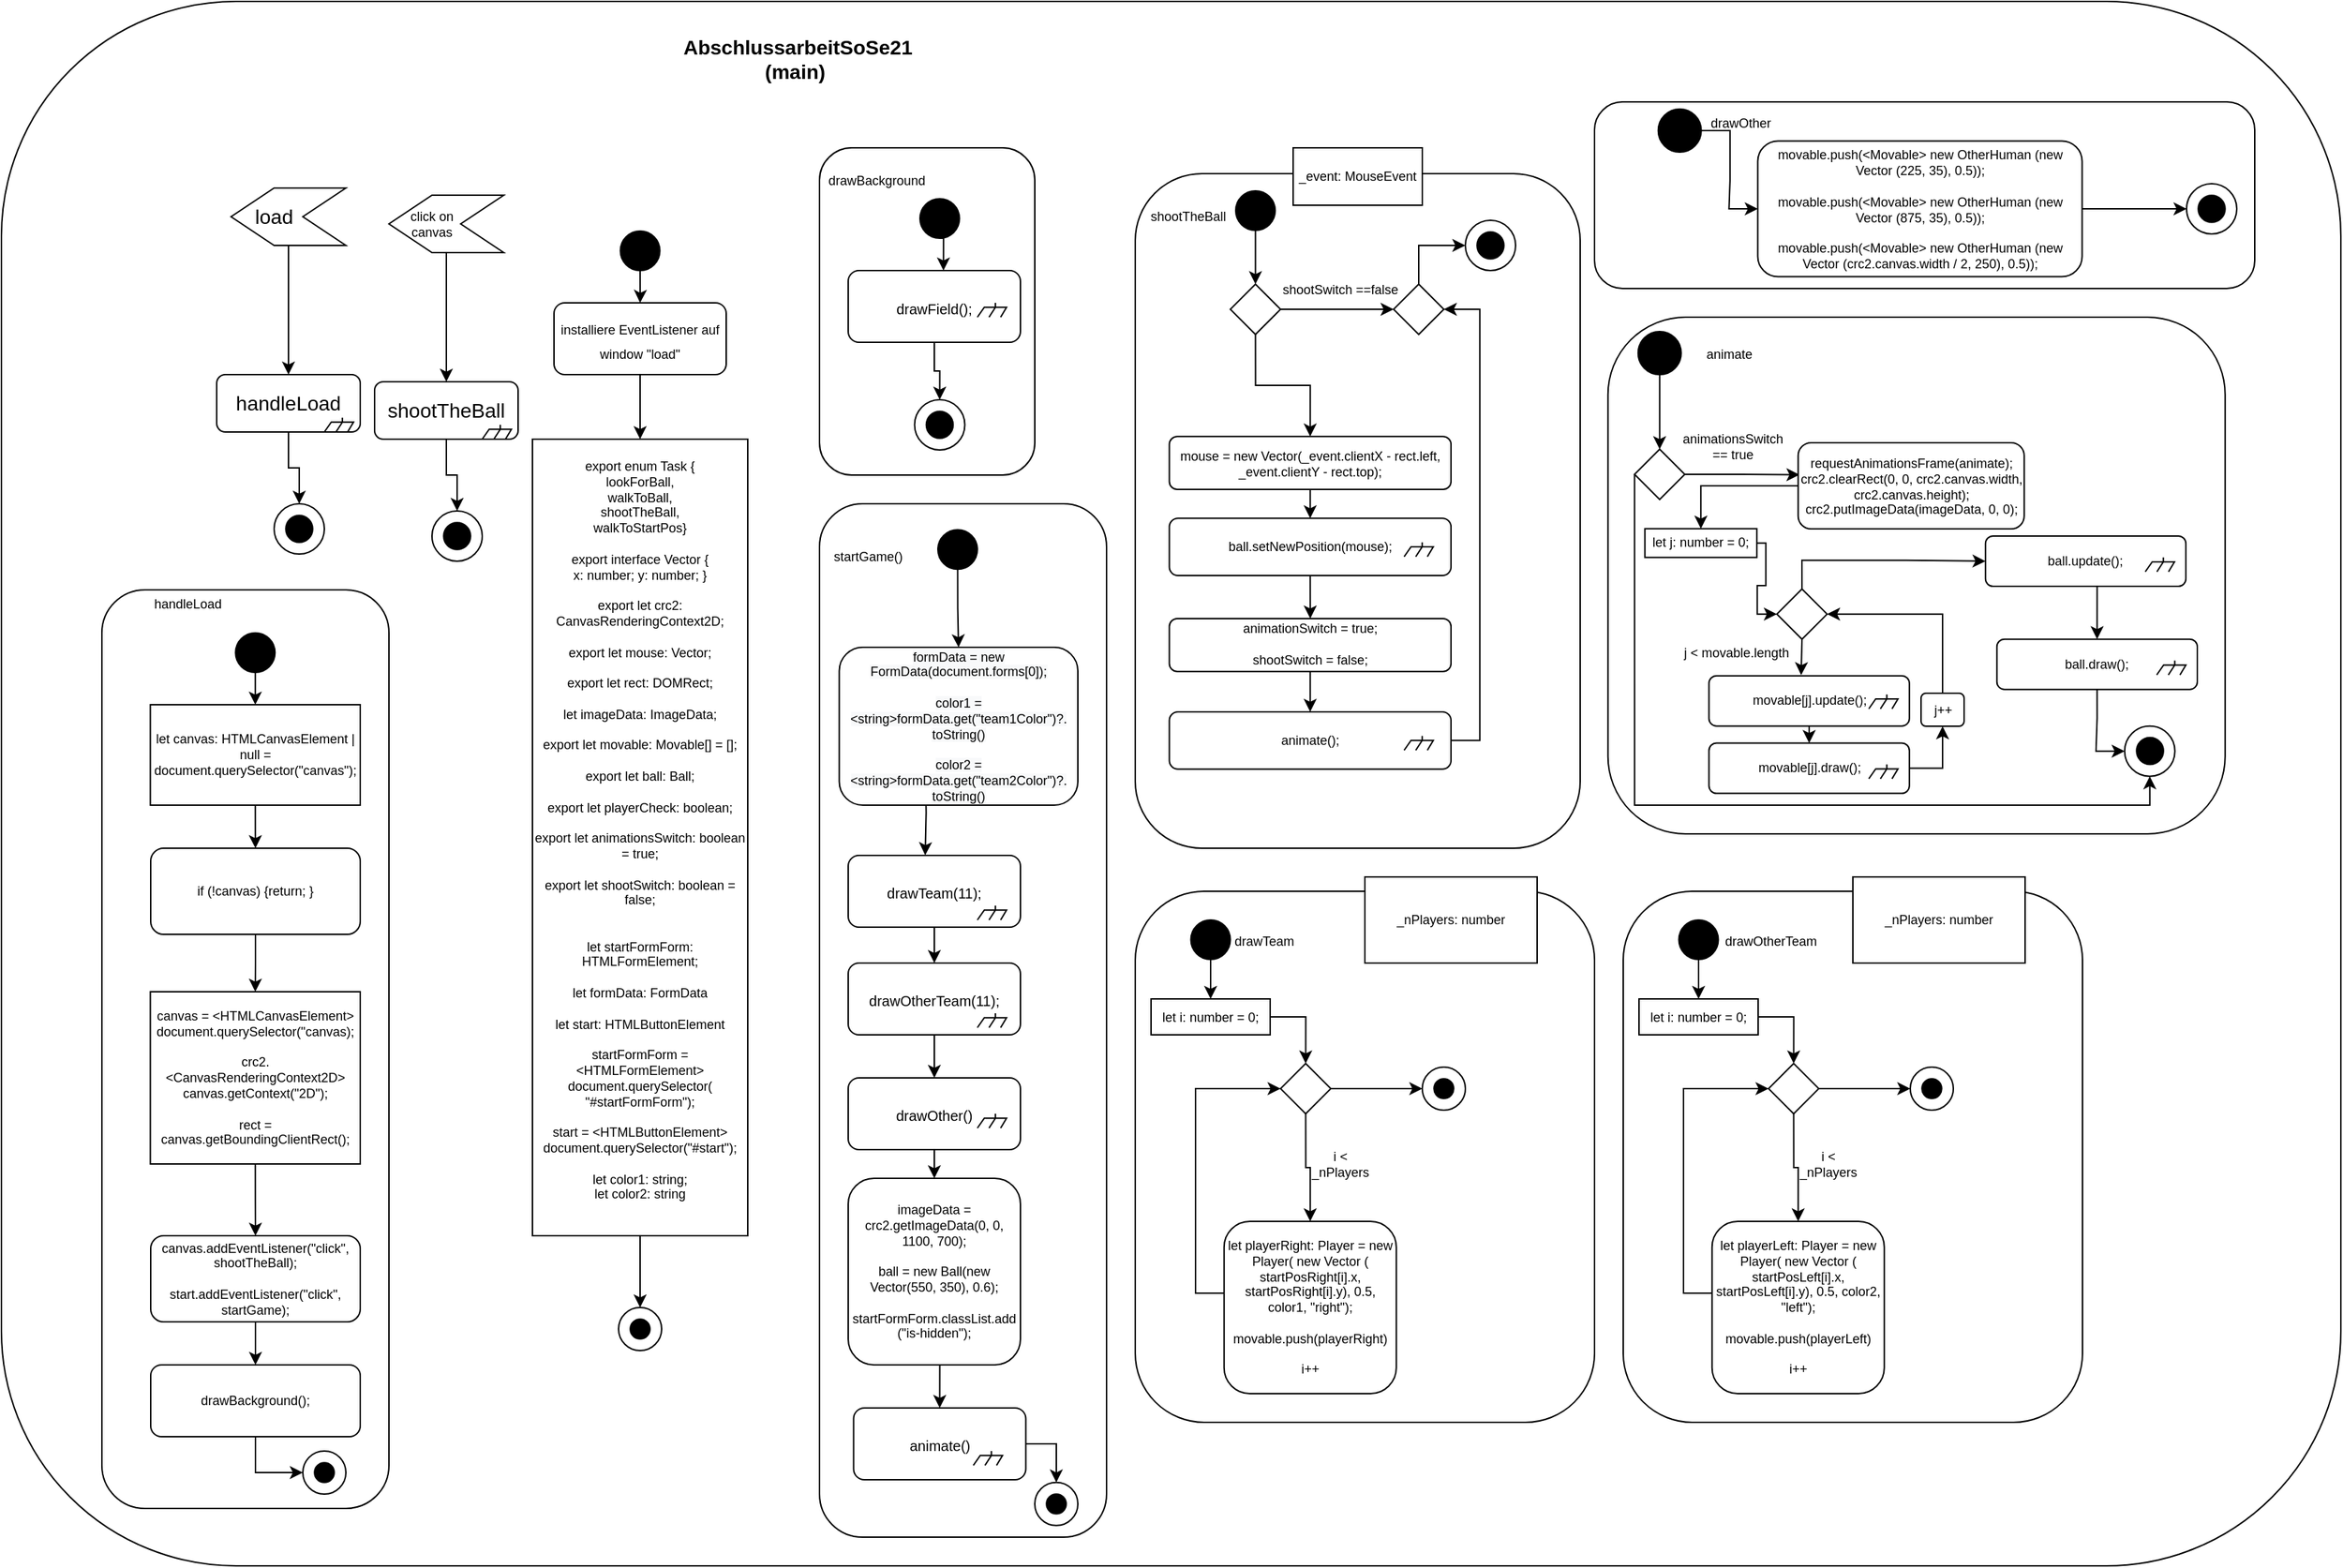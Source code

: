<mxfile version="14.5.1" type="device"><diagram id="F60tMsWMWDO0vzRNSgaV" name="Seite-1"><mxGraphModel dx="2076" dy="1214" grid="1" gridSize="10" guides="1" tooltips="1" connect="1" arrows="1" fold="1" page="1" pageScale="1" pageWidth="1654" pageHeight="1169" math="0" shadow="0"><root><mxCell id="0"/><mxCell id="1" parent="0"/><mxCell id="s8KsH5bqgp4diazuDkwS-204" value="" style="rounded=1;whiteSpace=wrap;html=1;fillColor=#ffffff;fontSize=9;" vertex="1" parent="1"><mxGeometry x="20" y="50" width="1630" height="1090" as="geometry"/></mxCell><mxCell id="s8KsH5bqgp4diazuDkwS-201" value="" style="rounded=1;whiteSpace=wrap;html=1;fillColor=#ffffff;fontSize=9;" vertex="1" parent="1"><mxGeometry x="1139.37" y="270" width="430" height="360" as="geometry"/></mxCell><mxCell id="s8KsH5bqgp4diazuDkwS-160" value="" style="rounded=1;whiteSpace=wrap;html=1;fillColor=#ffffff;fontSize=9;" vertex="1" parent="1"><mxGeometry x="1130" y="120" width="460" height="130" as="geometry"/></mxCell><mxCell id="s8KsH5bqgp4diazuDkwS-137" value="" style="rounded=1;whiteSpace=wrap;html=1;fillColor=#ffffff;fontSize=9;" vertex="1" parent="1"><mxGeometry x="810" y="670" width="320" height="370" as="geometry"/></mxCell><mxCell id="s8KsH5bqgp4diazuDkwS-118" value="" style="rounded=1;whiteSpace=wrap;html=1;fillColor=#ffffff;fontSize=9;" vertex="1" parent="1"><mxGeometry x="810" y="170" width="310" height="470" as="geometry"/></mxCell><mxCell id="s8KsH5bqgp4diazuDkwS-86" value="" style="rounded=1;whiteSpace=wrap;html=1;fillColor=#ffffff;fontSize=9;" vertex="1" parent="1"><mxGeometry x="590" y="400" width="200" height="720" as="geometry"/></mxCell><mxCell id="s8KsH5bqgp4diazuDkwS-59" value="" style="rounded=1;whiteSpace=wrap;html=1;fillColor=#ffffff;fontSize=9;" vertex="1" parent="1"><mxGeometry x="590" y="152" width="150" height="228" as="geometry"/></mxCell><mxCell id="s8KsH5bqgp4diazuDkwS-44" value="" style="rounded=1;whiteSpace=wrap;html=1;fillColor=#ffffff;fontSize=9;" vertex="1" parent="1"><mxGeometry x="90" y="460" width="200" height="640" as="geometry"/></mxCell><mxCell id="s8KsH5bqgp4diazuDkwS-1" value="AbschlussarbeitSoSe21 (main)&amp;nbsp;" style="text;html=1;strokeColor=none;fillColor=none;align=center;verticalAlign=middle;whiteSpace=wrap;rounded=0;fontStyle=1;fontSize=14;" vertex="1" parent="1"><mxGeometry x="490" y="80" width="170" height="20" as="geometry"/></mxCell><mxCell id="s8KsH5bqgp4diazuDkwS-9" style="edgeStyle=orthogonalEdgeStyle;rounded=0;orthogonalLoop=1;jettySize=auto;html=1;entryX=0.5;entryY=0;entryDx=0;entryDy=0;fontSize=14;" edge="1" parent="1" source="s8KsH5bqgp4diazuDkwS-2" target="s8KsH5bqgp4diazuDkwS-4"><mxGeometry relative="1" as="geometry"/></mxCell><mxCell id="s8KsH5bqgp4diazuDkwS-2" value="" style="html=1;shadow=0;dashed=0;align=center;verticalAlign=middle;shape=mxgraph.arrows2.arrow;dy=0;dx=30;notch=30;fontSize=14;rotation=-180;" vertex="1" parent="1"><mxGeometry x="180" y="180" width="80" height="40" as="geometry"/></mxCell><mxCell id="s8KsH5bqgp4diazuDkwS-3" value="load" style="text;html=1;strokeColor=none;fillColor=none;align=center;verticalAlign=middle;whiteSpace=wrap;rounded=0;fontSize=14;" vertex="1" parent="1"><mxGeometry x="190" y="190" width="40" height="20" as="geometry"/></mxCell><mxCell id="s8KsH5bqgp4diazuDkwS-12" style="edgeStyle=orthogonalEdgeStyle;rounded=0;orthogonalLoop=1;jettySize=auto;html=1;entryX=0.5;entryY=0;entryDx=0;entryDy=0;fontSize=14;" edge="1" parent="1" source="s8KsH5bqgp4diazuDkwS-4" target="s8KsH5bqgp4diazuDkwS-10"><mxGeometry relative="1" as="geometry"/></mxCell><mxCell id="s8KsH5bqgp4diazuDkwS-4" value="handleLoad" style="rounded=1;whiteSpace=wrap;html=1;fontSize=14;" vertex="1" parent="1"><mxGeometry x="170" y="310" width="100" height="40" as="geometry"/></mxCell><mxCell id="s8KsH5bqgp4diazuDkwS-7" value="" style="pointerEvents=1;verticalLabelPosition=bottom;shadow=0;dashed=0;align=center;html=1;verticalAlign=top;shape=mxgraph.electrical.miscellaneous.chassis;fontSize=14;" vertex="1" parent="1"><mxGeometry x="245" y="340" width="20.32" height="10" as="geometry"/></mxCell><mxCell id="s8KsH5bqgp4diazuDkwS-10" value="" style="ellipse;whiteSpace=wrap;html=1;aspect=fixed;fontSize=14;" vertex="1" parent="1"><mxGeometry x="210" y="400" width="35" height="35" as="geometry"/></mxCell><mxCell id="s8KsH5bqgp4diazuDkwS-11" value="" style="ellipse;whiteSpace=wrap;html=1;aspect=fixed;fontSize=14;fillColor=#000000;" vertex="1" parent="1"><mxGeometry x="218.13" y="408.13" width="18.75" height="18.75" as="geometry"/></mxCell><mxCell id="s8KsH5bqgp4diazuDkwS-49" style="edgeStyle=orthogonalEdgeStyle;rounded=0;orthogonalLoop=1;jettySize=auto;html=1;exitX=0.5;exitY=1;exitDx=0;exitDy=0;entryX=0.5;entryY=0;entryDx=0;entryDy=0;fontSize=9;" edge="1" parent="1" source="s8KsH5bqgp4diazuDkwS-14" target="s8KsH5bqgp4diazuDkwS-48"><mxGeometry relative="1" as="geometry"/></mxCell><mxCell id="s8KsH5bqgp4diazuDkwS-14" value="&lt;font style=&quot;font-size: 9px&quot;&gt;installiere EventListener auf window &quot;load&quot;&lt;/font&gt;" style="rounded=1;whiteSpace=wrap;html=1;fontSize=14;" vertex="1" parent="1"><mxGeometry x="405" y="260" width="120" height="50" as="geometry"/></mxCell><mxCell id="s8KsH5bqgp4diazuDkwS-16" value="" style="ellipse;whiteSpace=wrap;html=1;aspect=fixed;fontSize=14;" vertex="1" parent="1"><mxGeometry x="450" y="960" width="30" height="30" as="geometry"/></mxCell><mxCell id="s8KsH5bqgp4diazuDkwS-17" value="" style="ellipse;whiteSpace=wrap;html=1;aspect=fixed;fontSize=14;fillColor=#000000;" vertex="1" parent="1"><mxGeometry x="458.13" y="968.13" width="13.75" height="13.75" as="geometry"/></mxCell><mxCell id="s8KsH5bqgp4diazuDkwS-19" style="edgeStyle=orthogonalEdgeStyle;rounded=0;orthogonalLoop=1;jettySize=auto;html=1;entryX=0.5;entryY=0;entryDx=0;entryDy=0;fontSize=14;" edge="1" parent="1" source="s8KsH5bqgp4diazuDkwS-18" target="s8KsH5bqgp4diazuDkwS-14"><mxGeometry relative="1" as="geometry"/></mxCell><mxCell id="s8KsH5bqgp4diazuDkwS-18" value="" style="ellipse;whiteSpace=wrap;html=1;aspect=fixed;fontSize=14;fillColor=#000000;" vertex="1" parent="1"><mxGeometry x="451.26" y="210" width="27.5" height="27.5" as="geometry"/></mxCell><mxCell id="s8KsH5bqgp4diazuDkwS-21" style="edgeStyle=orthogonalEdgeStyle;rounded=0;orthogonalLoop=1;jettySize=auto;html=1;entryX=0.5;entryY=0;entryDx=0;entryDy=0;fontSize=14;" edge="1" parent="1" source="s8KsH5bqgp4diazuDkwS-22" target="s8KsH5bqgp4diazuDkwS-25"><mxGeometry relative="1" as="geometry"/></mxCell><mxCell id="s8KsH5bqgp4diazuDkwS-22" value="" style="html=1;shadow=0;dashed=0;align=center;verticalAlign=middle;shape=mxgraph.arrows2.arrow;dy=0;dx=30;notch=30;fontSize=14;rotation=-180;" vertex="1" parent="1"><mxGeometry x="290" y="185" width="80" height="40" as="geometry"/></mxCell><mxCell id="s8KsH5bqgp4diazuDkwS-24" style="edgeStyle=orthogonalEdgeStyle;rounded=0;orthogonalLoop=1;jettySize=auto;html=1;entryX=0.5;entryY=0;entryDx=0;entryDy=0;fontSize=14;" edge="1" parent="1" source="s8KsH5bqgp4diazuDkwS-25" target="s8KsH5bqgp4diazuDkwS-27"><mxGeometry relative="1" as="geometry"/></mxCell><mxCell id="s8KsH5bqgp4diazuDkwS-25" value="shootTheBall" style="rounded=1;whiteSpace=wrap;html=1;fontSize=14;" vertex="1" parent="1"><mxGeometry x="280" y="315" width="100" height="40" as="geometry"/></mxCell><mxCell id="s8KsH5bqgp4diazuDkwS-26" value="" style="pointerEvents=1;verticalLabelPosition=bottom;shadow=0;dashed=0;align=center;html=1;verticalAlign=top;shape=mxgraph.electrical.miscellaneous.chassis;fontSize=14;" vertex="1" parent="1"><mxGeometry x="355" y="345" width="20.32" height="10" as="geometry"/></mxCell><mxCell id="s8KsH5bqgp4diazuDkwS-27" value="" style="ellipse;whiteSpace=wrap;html=1;aspect=fixed;fontSize=14;" vertex="1" parent="1"><mxGeometry x="320" y="405" width="35" height="35" as="geometry"/></mxCell><mxCell id="s8KsH5bqgp4diazuDkwS-28" value="" style="ellipse;whiteSpace=wrap;html=1;aspect=fixed;fontSize=14;fillColor=#000000;" vertex="1" parent="1"><mxGeometry x="328.13" y="413.13" width="18.75" height="18.75" as="geometry"/></mxCell><mxCell id="s8KsH5bqgp4diazuDkwS-29" value="click on canvas" style="text;html=1;strokeColor=none;fillColor=none;align=center;verticalAlign=middle;whiteSpace=wrap;rounded=0;fontSize=9;" vertex="1" parent="1"><mxGeometry x="300" y="195" width="40" height="20" as="geometry"/></mxCell><mxCell id="s8KsH5bqgp4diazuDkwS-33" style="edgeStyle=orthogonalEdgeStyle;rounded=0;orthogonalLoop=1;jettySize=auto;html=1;exitX=0.5;exitY=1;exitDx=0;exitDy=0;entryX=0.5;entryY=0;entryDx=0;entryDy=0;fontSize=9;" edge="1" parent="1" source="s8KsH5bqgp4diazuDkwS-30" target="s8KsH5bqgp4diazuDkwS-32"><mxGeometry relative="1" as="geometry"/></mxCell><mxCell id="s8KsH5bqgp4diazuDkwS-30" value="" style="ellipse;whiteSpace=wrap;html=1;aspect=fixed;fontSize=14;fillColor=#000000;" vertex="1" parent="1"><mxGeometry x="183.13" y="490" width="27.5" height="27.5" as="geometry"/></mxCell><mxCell id="s8KsH5bqgp4diazuDkwS-31" value="handleLoad" style="text;html=1;strokeColor=none;fillColor=none;align=center;verticalAlign=middle;whiteSpace=wrap;rounded=0;fontSize=9;" vertex="1" parent="1"><mxGeometry x="130" y="460" width="40" height="20" as="geometry"/></mxCell><mxCell id="s8KsH5bqgp4diazuDkwS-38" style="edgeStyle=orthogonalEdgeStyle;rounded=0;orthogonalLoop=1;jettySize=auto;html=1;exitX=0.5;exitY=1;exitDx=0;exitDy=0;fontSize=9;" edge="1" parent="1" source="s8KsH5bqgp4diazuDkwS-32" target="s8KsH5bqgp4diazuDkwS-37"><mxGeometry relative="1" as="geometry"/></mxCell><mxCell id="s8KsH5bqgp4diazuDkwS-32" value="let canvas: HTMLCanvasElement | null = document.querySelector(&quot;canvas&quot;);" style="rounded=0;whiteSpace=wrap;html=1;fontSize=9;" vertex="1" parent="1"><mxGeometry x="123.75" y="540" width="146.25" height="70" as="geometry"/></mxCell><mxCell id="s8KsH5bqgp4diazuDkwS-41" style="edgeStyle=orthogonalEdgeStyle;rounded=0;orthogonalLoop=1;jettySize=auto;html=1;exitX=0.5;exitY=1;exitDx=0;exitDy=0;entryX=0.5;entryY=0;entryDx=0;entryDy=0;fontSize=9;" edge="1" parent="1" source="s8KsH5bqgp4diazuDkwS-36" target="s8KsH5bqgp4diazuDkwS-40"><mxGeometry relative="1" as="geometry"/></mxCell><mxCell id="s8KsH5bqgp4diazuDkwS-36" value="&lt;span&gt;canvas = &amp;lt;HTMLCanvasElement&amp;gt; document.querySelector(&quot;canvas);&lt;/span&gt;&lt;br&gt;&lt;br&gt;&lt;span&gt;crc2.&amp;lt;CanvasRenderingContext2D&amp;gt; canvas.getContext(&quot;2D&quot;);&lt;/span&gt;&lt;br&gt;&lt;br&gt;&lt;span&gt;rect = canvas.getBoundingClientRect();&lt;/span&gt;" style="rounded=0;whiteSpace=wrap;html=1;fillColor=#ffffff;fontSize=9;" vertex="1" parent="1"><mxGeometry x="123.75" y="740" width="146.25" height="120" as="geometry"/></mxCell><mxCell id="s8KsH5bqgp4diazuDkwS-39" style="edgeStyle=orthogonalEdgeStyle;rounded=0;orthogonalLoop=1;jettySize=auto;html=1;exitX=0.5;exitY=1;exitDx=0;exitDy=0;entryX=0.5;entryY=0;entryDx=0;entryDy=0;fontSize=9;" edge="1" parent="1" source="s8KsH5bqgp4diazuDkwS-37" target="s8KsH5bqgp4diazuDkwS-36"><mxGeometry relative="1" as="geometry"/></mxCell><mxCell id="s8KsH5bqgp4diazuDkwS-37" value="if (!canvas) {return; }" style="rounded=1;whiteSpace=wrap;html=1;fillColor=#ffffff;fontSize=9;" vertex="1" parent="1"><mxGeometry x="124" y="640" width="146" height="60" as="geometry"/></mxCell><mxCell id="s8KsH5bqgp4diazuDkwS-43" style="edgeStyle=orthogonalEdgeStyle;rounded=0;orthogonalLoop=1;jettySize=auto;html=1;exitX=0.5;exitY=1;exitDx=0;exitDy=0;fontSize=9;" edge="1" parent="1" source="s8KsH5bqgp4diazuDkwS-40" target="s8KsH5bqgp4diazuDkwS-42"><mxGeometry relative="1" as="geometry"/></mxCell><mxCell id="s8KsH5bqgp4diazuDkwS-40" value="canvas.addEventListener(&quot;click&quot;, shootTheBall);&lt;br&gt;&lt;br&gt;start.addEventListener(&quot;click&quot;, startGame);" style="rounded=1;whiteSpace=wrap;html=1;fillColor=#ffffff;fontSize=9;" vertex="1" parent="1"><mxGeometry x="124" y="910" width="146" height="60" as="geometry"/></mxCell><mxCell id="s8KsH5bqgp4diazuDkwS-114" style="edgeStyle=orthogonalEdgeStyle;rounded=0;orthogonalLoop=1;jettySize=auto;html=1;exitX=0.5;exitY=1;exitDx=0;exitDy=0;entryX=0;entryY=0.5;entryDx=0;entryDy=0;fontSize=9;" edge="1" parent="1" source="s8KsH5bqgp4diazuDkwS-42" target="s8KsH5bqgp4diazuDkwS-112"><mxGeometry relative="1" as="geometry"/></mxCell><mxCell id="s8KsH5bqgp4diazuDkwS-42" value="drawBackground();" style="rounded=1;whiteSpace=wrap;html=1;fillColor=#ffffff;fontSize=9;" vertex="1" parent="1"><mxGeometry x="124" y="1000" width="146" height="50" as="geometry"/></mxCell><mxCell id="s8KsH5bqgp4diazuDkwS-50" style="edgeStyle=orthogonalEdgeStyle;rounded=0;orthogonalLoop=1;jettySize=auto;html=1;exitX=0.5;exitY=1;exitDx=0;exitDy=0;entryX=0.5;entryY=0;entryDx=0;entryDy=0;fontSize=9;" edge="1" parent="1" source="s8KsH5bqgp4diazuDkwS-48" target="s8KsH5bqgp4diazuDkwS-16"><mxGeometry relative="1" as="geometry"/></mxCell><mxCell id="s8KsH5bqgp4diazuDkwS-48" value="export enum Task {&lt;br&gt;lookForBall,&lt;br&gt;walkToBall,&lt;br&gt;shootTheBall,&lt;br&gt;walkToStartPos}&lt;br&gt;&lt;br&gt;export interface Vector {&lt;br&gt;x: number; y: number; }&lt;br&gt;&lt;br&gt;export let crc2: CanvasRenderingContext2D;&lt;br&gt;&lt;br&gt;export let mouse: Vector;&lt;br&gt;&lt;br&gt;export let rect: DOMRect;&lt;br&gt;&lt;br&gt;let imageData: ImageData;&lt;br&gt;&lt;br&gt;export let movable: Movable[] = [];&lt;br&gt;&lt;br&gt;export let ball: Ball;&lt;br&gt;&lt;br&gt;export let playerCheck: boolean;&lt;br&gt;&lt;br&gt;export let animationsSwitch: boolean = true;&lt;br&gt;&lt;br&gt;export let shootSwitch: boolean = false;&lt;br&gt;&lt;br&gt;&lt;br&gt;let startFormForm: HTMLFormElement;&lt;br&gt;&lt;br&gt;let formData: FormData&lt;br&gt;&lt;br&gt;let start: HTMLButtonElement&lt;br&gt;&lt;br&gt;startFormForm = &amp;lt;HTMLFormElement&amp;gt; document.querySelector( &quot;#startFormForm&quot;);&lt;br&gt;&lt;br&gt;start = &amp;lt;HTMLButtonElement&amp;gt; document.querySelector(&quot;#start&quot;);&lt;br&gt;&lt;br&gt;let color1: string;&lt;br&gt;let color2: string&lt;br&gt;&lt;br&gt;" style="rounded=0;whiteSpace=wrap;html=1;fillColor=#ffffff;fontSize=9;" vertex="1" parent="1"><mxGeometry x="390" y="355" width="150" height="555" as="geometry"/></mxCell><mxCell id="s8KsH5bqgp4diazuDkwS-54" style="edgeStyle=orthogonalEdgeStyle;rounded=0;orthogonalLoop=1;jettySize=auto;html=1;exitX=0.5;exitY=1;exitDx=0;exitDy=0;entryX=0.553;entryY=0;entryDx=0;entryDy=0;entryPerimeter=0;fontSize=9;" edge="1" parent="1" source="s8KsH5bqgp4diazuDkwS-51" target="s8KsH5bqgp4diazuDkwS-52"><mxGeometry relative="1" as="geometry"/></mxCell><mxCell id="s8KsH5bqgp4diazuDkwS-51" value="" style="ellipse;whiteSpace=wrap;html=1;aspect=fixed;fontSize=14;fillColor=#000000;" vertex="1" parent="1"><mxGeometry x="660" y="187.5" width="27.5" height="27.5" as="geometry"/></mxCell><mxCell id="s8KsH5bqgp4diazuDkwS-57" style="edgeStyle=orthogonalEdgeStyle;rounded=0;orthogonalLoop=1;jettySize=auto;html=1;exitX=0.5;exitY=1;exitDx=0;exitDy=0;entryX=0.5;entryY=0;entryDx=0;entryDy=0;fontSize=9;" edge="1" parent="1" source="s8KsH5bqgp4diazuDkwS-52" target="s8KsH5bqgp4diazuDkwS-55"><mxGeometry relative="1" as="geometry"/></mxCell><mxCell id="s8KsH5bqgp4diazuDkwS-52" value="&lt;font size=&quot;1&quot;&gt;drawField();&lt;/font&gt;" style="rounded=1;whiteSpace=wrap;html=1;fontSize=14;" vertex="1" parent="1"><mxGeometry x="610" y="237.5" width="120" height="50" as="geometry"/></mxCell><mxCell id="s8KsH5bqgp4diazuDkwS-53" value="" style="pointerEvents=1;verticalLabelPosition=bottom;shadow=0;dashed=0;align=center;html=1;verticalAlign=top;shape=mxgraph.electrical.miscellaneous.chassis;fontSize=14;" vertex="1" parent="1"><mxGeometry x="700" y="260" width="20.32" height="10" as="geometry"/></mxCell><mxCell id="s8KsH5bqgp4diazuDkwS-55" value="" style="ellipse;whiteSpace=wrap;html=1;aspect=fixed;fontSize=14;" vertex="1" parent="1"><mxGeometry x="656.25" y="327.5" width="35" height="35" as="geometry"/></mxCell><mxCell id="s8KsH5bqgp4diazuDkwS-56" value="" style="ellipse;whiteSpace=wrap;html=1;aspect=fixed;fontSize=14;fillColor=#000000;" vertex="1" parent="1"><mxGeometry x="664.38" y="335.63" width="18.75" height="18.75" as="geometry"/></mxCell><mxCell id="s8KsH5bqgp4diazuDkwS-58" value="drawBackground" style="text;html=1;strokeColor=none;fillColor=none;align=center;verticalAlign=middle;whiteSpace=wrap;rounded=0;fontSize=9;" vertex="1" parent="1"><mxGeometry x="610" y="165" width="40" height="20" as="geometry"/></mxCell><mxCell id="s8KsH5bqgp4diazuDkwS-64" style="edgeStyle=orthogonalEdgeStyle;rounded=0;orthogonalLoop=1;jettySize=auto;html=1;exitX=0.5;exitY=1;exitDx=0;exitDy=0;entryX=0.5;entryY=0;entryDx=0;entryDy=0;fontSize=9;" edge="1" parent="1" source="s8KsH5bqgp4diazuDkwS-61" target="s8KsH5bqgp4diazuDkwS-81"><mxGeometry relative="1" as="geometry"><mxPoint x="663.75" y="458.25" as="targetPoint"/></mxGeometry></mxCell><mxCell id="s8KsH5bqgp4diazuDkwS-61" value="" style="ellipse;whiteSpace=wrap;html=1;aspect=fixed;fontSize=14;fillColor=#000000;" vertex="1" parent="1"><mxGeometry x="672.5" y="418.13" width="27.5" height="27.5" as="geometry"/></mxCell><mxCell id="s8KsH5bqgp4diazuDkwS-79" style="edgeStyle=orthogonalEdgeStyle;rounded=0;orthogonalLoop=1;jettySize=auto;html=1;exitX=0.5;exitY=1;exitDx=0;exitDy=0;entryX=0.5;entryY=0;entryDx=0;entryDy=0;fontSize=9;" edge="1" parent="1" source="s8KsH5bqgp4diazuDkwS-62" target="s8KsH5bqgp4diazuDkwS-72"><mxGeometry relative="1" as="geometry"/></mxCell><mxCell id="s8KsH5bqgp4diazuDkwS-62" value="&lt;font size=&quot;1&quot;&gt;drawTeam(11);&lt;/font&gt;" style="rounded=1;whiteSpace=wrap;html=1;fontSize=14;" vertex="1" parent="1"><mxGeometry x="610" y="645" width="120" height="50" as="geometry"/></mxCell><mxCell id="s8KsH5bqgp4diazuDkwS-78" style="edgeStyle=orthogonalEdgeStyle;rounded=0;orthogonalLoop=1;jettySize=auto;html=1;entryX=0.447;entryY=-0.003;entryDx=0;entryDy=0;entryPerimeter=0;fontSize=9;" edge="1" parent="1" target="s8KsH5bqgp4diazuDkwS-62"><mxGeometry relative="1" as="geometry"><mxPoint x="663.833" y="584.5" as="sourcePoint"/></mxGeometry></mxCell><mxCell id="s8KsH5bqgp4diazuDkwS-65" value="" style="pointerEvents=1;verticalLabelPosition=bottom;shadow=0;dashed=0;align=center;html=1;verticalAlign=top;shape=mxgraph.electrical.miscellaneous.chassis;fontSize=14;" vertex="1" parent="1"><mxGeometry x="700" y="680" width="20.32" height="10" as="geometry"/></mxCell><mxCell id="s8KsH5bqgp4diazuDkwS-80" style="edgeStyle=orthogonalEdgeStyle;rounded=0;orthogonalLoop=1;jettySize=auto;html=1;exitX=0.5;exitY=1;exitDx=0;exitDy=0;entryX=0.5;entryY=0;entryDx=0;entryDy=0;fontSize=9;" edge="1" parent="1" source="s8KsH5bqgp4diazuDkwS-72" target="s8KsH5bqgp4diazuDkwS-74"><mxGeometry relative="1" as="geometry"/></mxCell><mxCell id="s8KsH5bqgp4diazuDkwS-72" value="&lt;font size=&quot;1&quot;&gt;drawOtherTeam(11);&lt;/font&gt;" style="rounded=1;whiteSpace=wrap;html=1;fontSize=14;" vertex="1" parent="1"><mxGeometry x="610" y="720" width="120" height="50" as="geometry"/></mxCell><mxCell id="s8KsH5bqgp4diazuDkwS-73" value="" style="pointerEvents=1;verticalLabelPosition=bottom;shadow=0;dashed=0;align=center;html=1;verticalAlign=top;shape=mxgraph.electrical.miscellaneous.chassis;fontSize=14;" vertex="1" parent="1"><mxGeometry x="700" y="755" width="20.32" height="10" as="geometry"/></mxCell><mxCell id="s8KsH5bqgp4diazuDkwS-84" style="edgeStyle=orthogonalEdgeStyle;rounded=0;orthogonalLoop=1;jettySize=auto;html=1;exitX=0.5;exitY=1;exitDx=0;exitDy=0;entryX=0.5;entryY=0;entryDx=0;entryDy=0;fontSize=9;" edge="1" parent="1" source="s8KsH5bqgp4diazuDkwS-74" target="s8KsH5bqgp4diazuDkwS-83"><mxGeometry relative="1" as="geometry"/></mxCell><mxCell id="s8KsH5bqgp4diazuDkwS-74" value="&lt;font size=&quot;1&quot;&gt;drawOther()&lt;/font&gt;" style="rounded=1;whiteSpace=wrap;html=1;fontSize=14;" vertex="1" parent="1"><mxGeometry x="610" y="800" width="120" height="50" as="geometry"/></mxCell><mxCell id="s8KsH5bqgp4diazuDkwS-75" value="" style="pointerEvents=1;verticalLabelPosition=bottom;shadow=0;dashed=0;align=center;html=1;verticalAlign=top;shape=mxgraph.electrical.miscellaneous.chassis;fontSize=14;" vertex="1" parent="1"><mxGeometry x="700" y="825" width="20.32" height="10" as="geometry"/></mxCell><mxCell id="s8KsH5bqgp4diazuDkwS-117" style="edgeStyle=orthogonalEdgeStyle;rounded=0;orthogonalLoop=1;jettySize=auto;html=1;exitX=1;exitY=0.5;exitDx=0;exitDy=0;entryX=0.5;entryY=0;entryDx=0;entryDy=0;fontSize=9;" edge="1" parent="1" source="s8KsH5bqgp4diazuDkwS-76" target="s8KsH5bqgp4diazuDkwS-115"><mxGeometry relative="1" as="geometry"/></mxCell><mxCell id="s8KsH5bqgp4diazuDkwS-76" value="&lt;font size=&quot;1&quot;&gt;animate()&lt;/font&gt;" style="rounded=1;whiteSpace=wrap;html=1;fontSize=14;" vertex="1" parent="1"><mxGeometry x="613.75" y="1030" width="120" height="50" as="geometry"/></mxCell><mxCell id="s8KsH5bqgp4diazuDkwS-77" value="" style="pointerEvents=1;verticalLabelPosition=bottom;shadow=0;dashed=0;align=center;html=1;verticalAlign=top;shape=mxgraph.electrical.miscellaneous.chassis;fontSize=14;" vertex="1" parent="1"><mxGeometry x="697.18" y="1060" width="20.32" height="10" as="geometry"/></mxCell><mxCell id="s8KsH5bqgp4diazuDkwS-81" value="&#10;&#10;&lt;span style=&quot;color: rgb(0, 0, 0); font-family: helvetica; font-size: 9px; font-style: normal; font-weight: 400; letter-spacing: normal; text-align: center; text-indent: 0px; text-transform: none; word-spacing: 0px; background-color: rgb(248, 249, 250); display: inline; float: none;&quot;&gt;formData = new FormData(document.forms[0]);&lt;/span&gt;&lt;br style=&quot;color: rgb(0, 0, 0); font-family: helvetica; font-size: 9px; font-style: normal; font-weight: 400; letter-spacing: normal; text-align: center; text-indent: 0px; text-transform: none; word-spacing: 0px; background-color: rgb(248, 249, 250);&quot;&gt;&lt;br style=&quot;color: rgb(0, 0, 0); font-family: helvetica; font-size: 9px; font-style: normal; font-weight: 400; letter-spacing: normal; text-align: center; text-indent: 0px; text-transform: none; word-spacing: 0px; background-color: rgb(248, 249, 250);&quot;&gt;&lt;span style=&quot;color: rgb(0, 0, 0); font-family: helvetica; font-size: 9px; font-style: normal; font-weight: 400; letter-spacing: normal; text-align: center; text-indent: 0px; text-transform: none; word-spacing: 0px; background-color: rgb(248, 249, 250); display: inline; float: none;&quot;&gt;color1 = &amp;lt;string&amp;gt;formData.get(&quot;team1Color&quot;)?. toString()&lt;/span&gt;&lt;br style=&quot;color: rgb(0, 0, 0); font-family: helvetica; font-size: 9px; font-style: normal; font-weight: 400; letter-spacing: normal; text-align: center; text-indent: 0px; text-transform: none; word-spacing: 0px; background-color: rgb(248, 249, 250);&quot;&gt;&lt;br style=&quot;color: rgb(0, 0, 0); font-family: helvetica; font-size: 9px; font-style: normal; font-weight: 400; letter-spacing: normal; text-align: center; text-indent: 0px; text-transform: none; word-spacing: 0px; background-color: rgb(248, 249, 250);&quot;&gt;&lt;span style=&quot;color: rgb(0, 0, 0); font-family: helvetica; font-size: 9px; font-style: normal; font-weight: 400; letter-spacing: normal; text-align: center; text-indent: 0px; text-transform: none; word-spacing: 0px; background-color: rgb(248, 249, 250); display: inline; float: none;&quot;&gt;color2 = &amp;lt;string&amp;gt;formData.get(&quot;team2Color&quot;)?. toString()&lt;/span&gt;&#10;&#10;" style="rounded=1;whiteSpace=wrap;html=1;fillColor=#ffffff;fontSize=9;" vertex="1" parent="1"><mxGeometry x="603.75" y="500" width="166.25" height="110" as="geometry"/></mxCell><mxCell id="s8KsH5bqgp4diazuDkwS-82" value="startGame()" style="text;html=1;strokeColor=none;fillColor=none;align=center;verticalAlign=middle;whiteSpace=wrap;rounded=0;fontSize=9;" vertex="1" parent="1"><mxGeometry x="604" y="427" width="40" height="20" as="geometry"/></mxCell><mxCell id="s8KsH5bqgp4diazuDkwS-85" style="edgeStyle=orthogonalEdgeStyle;rounded=0;orthogonalLoop=1;jettySize=auto;html=1;exitX=0.5;exitY=1;exitDx=0;exitDy=0;entryX=0.5;entryY=0;entryDx=0;entryDy=0;fontSize=9;" edge="1" parent="1" source="s8KsH5bqgp4diazuDkwS-83" target="s8KsH5bqgp4diazuDkwS-76"><mxGeometry relative="1" as="geometry"/></mxCell><mxCell id="s8KsH5bqgp4diazuDkwS-83" value="imageData = crc2.getImageData(0, 0, 1100, 700);&lt;br&gt;&lt;br&gt;ball = new Ball(new Vector(550, 350), 0.6);&lt;br&gt;&lt;br&gt;startFormForm.classList.add (&quot;is-hidden&quot;);" style="rounded=1;whiteSpace=wrap;html=1;fillColor=#ffffff;fontSize=9;" vertex="1" parent="1"><mxGeometry x="610" y="870" width="120" height="130" as="geometry"/></mxCell><mxCell id="s8KsH5bqgp4diazuDkwS-89" style="edgeStyle=orthogonalEdgeStyle;rounded=0;orthogonalLoop=1;jettySize=auto;html=1;exitX=0.5;exitY=1;exitDx=0;exitDy=0;entryX=0.5;entryY=0;entryDx=0;entryDy=0;fontSize=9;" edge="1" parent="1" source="s8KsH5bqgp4diazuDkwS-87" target="s8KsH5bqgp4diazuDkwS-88"><mxGeometry relative="1" as="geometry"/></mxCell><mxCell id="s8KsH5bqgp4diazuDkwS-87" value="" style="ellipse;whiteSpace=wrap;html=1;aspect=fixed;fontSize=14;fillColor=#000000;" vertex="1" parent="1"><mxGeometry x="880" y="182" width="27.5" height="27.5" as="geometry"/></mxCell><mxCell id="s8KsH5bqgp4diazuDkwS-93" style="edgeStyle=orthogonalEdgeStyle;rounded=0;orthogonalLoop=1;jettySize=auto;html=1;exitX=0.5;exitY=1;exitDx=0;exitDy=0;entryX=0.5;entryY=0;entryDx=0;entryDy=0;fontSize=9;" edge="1" parent="1" source="s8KsH5bqgp4diazuDkwS-88" target="s8KsH5bqgp4diazuDkwS-92"><mxGeometry relative="1" as="geometry"/></mxCell><mxCell id="s8KsH5bqgp4diazuDkwS-97" style="edgeStyle=orthogonalEdgeStyle;rounded=0;orthogonalLoop=1;jettySize=auto;html=1;exitX=1;exitY=0.5;exitDx=0;exitDy=0;entryX=0;entryY=0.5;entryDx=0;entryDy=0;fontSize=9;" edge="1" parent="1" source="s8KsH5bqgp4diazuDkwS-88" target="s8KsH5bqgp4diazuDkwS-96"><mxGeometry relative="1" as="geometry"/></mxCell><mxCell id="s8KsH5bqgp4diazuDkwS-88" value="&lt;span style=&quot;color: rgba(0 , 0 , 0 , 0) ; font-family: monospace ; font-size: 0px&quot;&gt;%3CmxGraphModel%3E%3Croot%3E%3CmxCell%20id%3D%220%22%2F%3E%3CmxCell%20id%3D%221%22%20parent%3D%220%22%2F%3E%3CmxCell%20id%3D%222%22%20value%3D%22%22%20style%3D%22rhombus%3BwhiteSpace%3Dwrap%3Bhtml%3D1%3BfillColor%3D%23ffffff%3BfontSize%3D9%3B%22%20vertex%3D%221%22%20parent%3D%221%22%3E%3CmxGeometry%20x%3D%22876.25%22%20y%3D%22247%22%20width%3D%2235%22%20height%3D%2235%22%20as%3D%22geometry%22%2F%3E%3C%2FmxCell%3E%3C%2Froot%3E%3C%2FmxGraphModel%3E&lt;/span&gt;" style="rhombus;whiteSpace=wrap;html=1;fillColor=#ffffff;fontSize=9;" vertex="1" parent="1"><mxGeometry x="876.25" y="247" width="35" height="35" as="geometry"/></mxCell><mxCell id="s8KsH5bqgp4diazuDkwS-90" value="shootTheBall" style="text;html=1;strokeColor=none;fillColor=none;align=center;verticalAlign=middle;whiteSpace=wrap;rounded=0;fontSize=9;" vertex="1" parent="1"><mxGeometry x="827" y="189.5" width="40" height="20" as="geometry"/></mxCell><mxCell id="s8KsH5bqgp4diazuDkwS-91" value="_event: MouseEvent" style="rounded=0;whiteSpace=wrap;html=1;fillColor=#ffffff;fontSize=9;" vertex="1" parent="1"><mxGeometry x="920" y="152" width="90" height="40" as="geometry"/></mxCell><mxCell id="s8KsH5bqgp4diazuDkwS-104" style="edgeStyle=orthogonalEdgeStyle;rounded=0;orthogonalLoop=1;jettySize=auto;html=1;exitX=0.5;exitY=1;exitDx=0;exitDy=0;entryX=0.5;entryY=0;entryDx=0;entryDy=0;fontSize=9;" edge="1" parent="1" source="s8KsH5bqgp4diazuDkwS-92" target="s8KsH5bqgp4diazuDkwS-99"><mxGeometry relative="1" as="geometry"/></mxCell><mxCell id="s8KsH5bqgp4diazuDkwS-92" value="mouse = new Vector(_event.clientX - rect.left, _event.clientY - rect.top);" style="rounded=1;whiteSpace=wrap;html=1;fillColor=#ffffff;fontSize=9;" vertex="1" parent="1"><mxGeometry x="833.75" y="353.13" width="196.25" height="36.87" as="geometry"/></mxCell><mxCell id="s8KsH5bqgp4diazuDkwS-110" style="edgeStyle=orthogonalEdgeStyle;rounded=0;orthogonalLoop=1;jettySize=auto;html=1;exitX=0.5;exitY=0;exitDx=0;exitDy=0;entryX=0;entryY=0.5;entryDx=0;entryDy=0;fontSize=9;" edge="1" parent="1" source="s8KsH5bqgp4diazuDkwS-96" target="s8KsH5bqgp4diazuDkwS-108"><mxGeometry relative="1" as="geometry"/></mxCell><mxCell id="s8KsH5bqgp4diazuDkwS-96" value="" style="rhombus;whiteSpace=wrap;html=1;fillColor=#ffffff;fontSize=9;" vertex="1" parent="1"><mxGeometry x="990" y="247" width="35" height="35" as="geometry"/></mxCell><mxCell id="s8KsH5bqgp4diazuDkwS-98" value="shootSwitch ==false" style="text;html=1;strokeColor=none;fillColor=none;align=center;verticalAlign=middle;whiteSpace=wrap;rounded=0;fontSize=9;" vertex="1" parent="1"><mxGeometry x="907.5" y="237.5" width="90" height="27" as="geometry"/></mxCell><mxCell id="s8KsH5bqgp4diazuDkwS-105" style="edgeStyle=orthogonalEdgeStyle;rounded=0;orthogonalLoop=1;jettySize=auto;html=1;exitX=0.5;exitY=1;exitDx=0;exitDy=0;fontSize=9;" edge="1" parent="1" source="s8KsH5bqgp4diazuDkwS-99" target="s8KsH5bqgp4diazuDkwS-101"><mxGeometry relative="1" as="geometry"/></mxCell><mxCell id="s8KsH5bqgp4diazuDkwS-99" value="ball.setNewPosition(mouse);" style="rounded=1;whiteSpace=wrap;html=1;fillColor=#ffffff;fontSize=9;" vertex="1" parent="1"><mxGeometry x="833.75" y="410.13" width="196.25" height="39.87" as="geometry"/></mxCell><mxCell id="s8KsH5bqgp4diazuDkwS-100" value="" style="pointerEvents=1;verticalLabelPosition=bottom;shadow=0;dashed=0;align=center;html=1;verticalAlign=top;shape=mxgraph.electrical.miscellaneous.chassis;fontSize=14;" vertex="1" parent="1"><mxGeometry x="997.34" y="426.88" width="20.32" height="10" as="geometry"/></mxCell><mxCell id="s8KsH5bqgp4diazuDkwS-106" style="edgeStyle=orthogonalEdgeStyle;rounded=0;orthogonalLoop=1;jettySize=auto;html=1;exitX=0.5;exitY=1;exitDx=0;exitDy=0;entryX=0.5;entryY=0;entryDx=0;entryDy=0;fontSize=9;" edge="1" parent="1" source="s8KsH5bqgp4diazuDkwS-101" target="s8KsH5bqgp4diazuDkwS-102"><mxGeometry relative="1" as="geometry"/></mxCell><mxCell id="s8KsH5bqgp4diazuDkwS-101" value="animationSwitch = true;&lt;br&gt;&lt;br&gt;shootSwitch = false;" style="rounded=1;whiteSpace=wrap;html=1;fillColor=#ffffff;fontSize=9;" vertex="1" parent="1"><mxGeometry x="833.75" y="480" width="196.25" height="36.87" as="geometry"/></mxCell><mxCell id="s8KsH5bqgp4diazuDkwS-107" style="edgeStyle=orthogonalEdgeStyle;rounded=0;orthogonalLoop=1;jettySize=auto;html=1;exitX=1;exitY=0.5;exitDx=0;exitDy=0;entryX=1;entryY=0.5;entryDx=0;entryDy=0;fontSize=9;" edge="1" parent="1" source="s8KsH5bqgp4diazuDkwS-102" target="s8KsH5bqgp4diazuDkwS-96"><mxGeometry relative="1" as="geometry"/></mxCell><mxCell id="s8KsH5bqgp4diazuDkwS-102" value="animate();" style="rounded=1;whiteSpace=wrap;html=1;fillColor=#ffffff;fontSize=9;" vertex="1" parent="1"><mxGeometry x="833.75" y="545" width="196.25" height="39.87" as="geometry"/></mxCell><mxCell id="s8KsH5bqgp4diazuDkwS-103" value="" style="pointerEvents=1;verticalLabelPosition=bottom;shadow=0;dashed=0;align=center;html=1;verticalAlign=top;shape=mxgraph.electrical.miscellaneous.chassis;fontSize=14;" vertex="1" parent="1"><mxGeometry x="997.34" y="561.75" width="20.32" height="10" as="geometry"/></mxCell><mxCell id="s8KsH5bqgp4diazuDkwS-108" value="" style="ellipse;whiteSpace=wrap;html=1;aspect=fixed;fontSize=14;" vertex="1" parent="1"><mxGeometry x="1040" y="202.5" width="35" height="35" as="geometry"/></mxCell><mxCell id="s8KsH5bqgp4diazuDkwS-109" value="" style="ellipse;whiteSpace=wrap;html=1;aspect=fixed;fontSize=14;fillColor=#000000;" vertex="1" parent="1"><mxGeometry x="1048.13" y="210.63" width="18.75" height="18.75" as="geometry"/></mxCell><mxCell id="s8KsH5bqgp4diazuDkwS-112" value="" style="ellipse;whiteSpace=wrap;html=1;aspect=fixed;fontSize=14;" vertex="1" parent="1"><mxGeometry x="230" y="1060" width="30" height="30" as="geometry"/></mxCell><mxCell id="s8KsH5bqgp4diazuDkwS-113" value="" style="ellipse;whiteSpace=wrap;html=1;aspect=fixed;fontSize=14;fillColor=#000000;" vertex="1" parent="1"><mxGeometry x="238.13" y="1068.13" width="13.75" height="13.75" as="geometry"/></mxCell><mxCell id="s8KsH5bqgp4diazuDkwS-115" value="" style="ellipse;whiteSpace=wrap;html=1;aspect=fixed;fontSize=14;" vertex="1" parent="1"><mxGeometry x="740" y="1081.88" width="30" height="30" as="geometry"/></mxCell><mxCell id="s8KsH5bqgp4diazuDkwS-116" value="" style="ellipse;whiteSpace=wrap;html=1;aspect=fixed;fontSize=14;fillColor=#000000;" vertex="1" parent="1"><mxGeometry x="748.13" y="1090.01" width="13.75" height="13.75" as="geometry"/></mxCell><mxCell id="s8KsH5bqgp4diazuDkwS-125" style="edgeStyle=orthogonalEdgeStyle;rounded=0;orthogonalLoop=1;jettySize=auto;html=1;exitX=0.5;exitY=1;exitDx=0;exitDy=0;entryX=0.5;entryY=0;entryDx=0;entryDy=0;fontSize=9;" edge="1" parent="1" source="s8KsH5bqgp4diazuDkwS-119" target="s8KsH5bqgp4diazuDkwS-124"><mxGeometry relative="1" as="geometry"/></mxCell><mxCell id="s8KsH5bqgp4diazuDkwS-119" value="" style="ellipse;whiteSpace=wrap;html=1;aspect=fixed;fontSize=14;fillColor=#000000;" vertex="1" parent="1"><mxGeometry x="848.75" y="690" width="27.5" height="27.5" as="geometry"/></mxCell><mxCell id="s8KsH5bqgp4diazuDkwS-120" value="drawTeam" style="text;html=1;strokeColor=none;fillColor=none;align=center;verticalAlign=middle;whiteSpace=wrap;rounded=0;fontSize=9;" vertex="1" parent="1"><mxGeometry x="880" y="694.75" width="40" height="20" as="geometry"/></mxCell><mxCell id="s8KsH5bqgp4diazuDkwS-121" value="_nPlayers: number" style="rounded=0;whiteSpace=wrap;html=1;fillColor=#ffffff;fontSize=9;" vertex="1" parent="1"><mxGeometry x="970" y="660" width="120" height="60" as="geometry"/></mxCell><mxCell id="s8KsH5bqgp4diazuDkwS-129" style="edgeStyle=orthogonalEdgeStyle;rounded=0;orthogonalLoop=1;jettySize=auto;html=1;exitX=0.5;exitY=1;exitDx=0;exitDy=0;entryX=0.5;entryY=0;entryDx=0;entryDy=0;fontSize=9;" edge="1" parent="1" source="s8KsH5bqgp4diazuDkwS-122" target="s8KsH5bqgp4diazuDkwS-128"><mxGeometry relative="1" as="geometry"/></mxCell><mxCell id="s8KsH5bqgp4diazuDkwS-134" style="edgeStyle=orthogonalEdgeStyle;rounded=0;orthogonalLoop=1;jettySize=auto;html=1;exitX=1;exitY=0.5;exitDx=0;exitDy=0;entryX=0;entryY=0.5;entryDx=0;entryDy=0;fontSize=9;" edge="1" parent="1" source="s8KsH5bqgp4diazuDkwS-122" target="s8KsH5bqgp4diazuDkwS-132"><mxGeometry relative="1" as="geometry"/></mxCell><mxCell id="s8KsH5bqgp4diazuDkwS-122" value="" style="rhombus;whiteSpace=wrap;html=1;fillColor=#ffffff;fontSize=9;" vertex="1" parent="1"><mxGeometry x="911.25" y="790" width="35" height="35" as="geometry"/></mxCell><mxCell id="s8KsH5bqgp4diazuDkwS-135" style="edgeStyle=orthogonalEdgeStyle;rounded=0;orthogonalLoop=1;jettySize=auto;html=1;exitX=1;exitY=0.5;exitDx=0;exitDy=0;entryX=0.5;entryY=0;entryDx=0;entryDy=0;fontSize=9;" edge="1" parent="1" source="s8KsH5bqgp4diazuDkwS-124" target="s8KsH5bqgp4diazuDkwS-122"><mxGeometry relative="1" as="geometry"/></mxCell><mxCell id="s8KsH5bqgp4diazuDkwS-124" value="let i: number = 0;" style="rounded=0;whiteSpace=wrap;html=1;fillColor=#ffffff;fontSize=9;" vertex="1" parent="1"><mxGeometry x="821" y="745" width="83" height="25" as="geometry"/></mxCell><mxCell id="s8KsH5bqgp4diazuDkwS-136" style="edgeStyle=orthogonalEdgeStyle;rounded=0;orthogonalLoop=1;jettySize=auto;html=1;entryX=0;entryY=0.5;entryDx=0;entryDy=0;fontSize=9;" edge="1" parent="1" source="s8KsH5bqgp4diazuDkwS-128" target="s8KsH5bqgp4diazuDkwS-122"><mxGeometry relative="1" as="geometry"><Array as="points"><mxPoint x="852" y="950"/><mxPoint x="852" y="808"/></Array></mxGeometry></mxCell><mxCell id="s8KsH5bqgp4diazuDkwS-128" value="let playerRight: Player = new Player( new Vector ( startPosRight[i].x, startPosRight[i].y), 0.5, color1, &quot;right&quot;);&lt;br&gt;&lt;br&gt;movable.push(playerRight)&lt;br&gt;&lt;br&gt;i++" style="rounded=1;whiteSpace=wrap;html=1;fillColor=#ffffff;fontSize=9;" vertex="1" parent="1"><mxGeometry x="871.88" y="900" width="120" height="120" as="geometry"/></mxCell><mxCell id="s8KsH5bqgp4diazuDkwS-130" value="i &amp;lt; _nPlayers" style="text;html=1;strokeColor=none;fillColor=none;align=center;verticalAlign=middle;whiteSpace=wrap;rounded=0;fontSize=9;" vertex="1" parent="1"><mxGeometry x="932.5" y="850" width="40" height="20" as="geometry"/></mxCell><mxCell id="s8KsH5bqgp4diazuDkwS-132" value="" style="ellipse;whiteSpace=wrap;html=1;aspect=fixed;fontSize=14;" vertex="1" parent="1"><mxGeometry x="1010" y="792.5" width="30" height="30" as="geometry"/></mxCell><mxCell id="s8KsH5bqgp4diazuDkwS-133" value="" style="ellipse;whiteSpace=wrap;html=1;aspect=fixed;fontSize=14;fillColor=#000000;" vertex="1" parent="1"><mxGeometry x="1018.13" y="800.63" width="13.75" height="13.75" as="geometry"/></mxCell><mxCell id="s8KsH5bqgp4diazuDkwS-138" value="" style="rounded=1;whiteSpace=wrap;html=1;fillColor=#ffffff;fontSize=9;" vertex="1" parent="1"><mxGeometry x="1150" y="670" width="320" height="370" as="geometry"/></mxCell><mxCell id="s8KsH5bqgp4diazuDkwS-139" style="edgeStyle=orthogonalEdgeStyle;rounded=0;orthogonalLoop=1;jettySize=auto;html=1;exitX=0.5;exitY=1;exitDx=0;exitDy=0;entryX=0.5;entryY=0;entryDx=0;entryDy=0;fontSize=9;" edge="1" parent="1" source="s8KsH5bqgp4diazuDkwS-140" target="s8KsH5bqgp4diazuDkwS-147"><mxGeometry relative="1" as="geometry"/></mxCell><mxCell id="s8KsH5bqgp4diazuDkwS-140" value="" style="ellipse;whiteSpace=wrap;html=1;aspect=fixed;fontSize=14;fillColor=#000000;" vertex="1" parent="1"><mxGeometry x="1188.75" y="690" width="27.5" height="27.5" as="geometry"/></mxCell><mxCell id="s8KsH5bqgp4diazuDkwS-141" value="drawOtherTeam" style="text;html=1;strokeColor=none;fillColor=none;align=center;verticalAlign=middle;whiteSpace=wrap;rounded=0;fontSize=9;" vertex="1" parent="1"><mxGeometry x="1232.5" y="695" width="40" height="20" as="geometry"/></mxCell><mxCell id="s8KsH5bqgp4diazuDkwS-142" value="_nPlayers: number" style="rounded=0;whiteSpace=wrap;html=1;fillColor=#ffffff;fontSize=9;" vertex="1" parent="1"><mxGeometry x="1310" y="660" width="120" height="60" as="geometry"/></mxCell><mxCell id="s8KsH5bqgp4diazuDkwS-143" style="edgeStyle=orthogonalEdgeStyle;rounded=0;orthogonalLoop=1;jettySize=auto;html=1;exitX=0.5;exitY=1;exitDx=0;exitDy=0;entryX=0.5;entryY=0;entryDx=0;entryDy=0;fontSize=9;" edge="1" parent="1" source="s8KsH5bqgp4diazuDkwS-145" target="s8KsH5bqgp4diazuDkwS-149"><mxGeometry relative="1" as="geometry"/></mxCell><mxCell id="s8KsH5bqgp4diazuDkwS-144" style="edgeStyle=orthogonalEdgeStyle;rounded=0;orthogonalLoop=1;jettySize=auto;html=1;exitX=1;exitY=0.5;exitDx=0;exitDy=0;entryX=0;entryY=0.5;entryDx=0;entryDy=0;fontSize=9;" edge="1" parent="1" source="s8KsH5bqgp4diazuDkwS-145" target="s8KsH5bqgp4diazuDkwS-151"><mxGeometry relative="1" as="geometry"/></mxCell><mxCell id="s8KsH5bqgp4diazuDkwS-145" value="" style="rhombus;whiteSpace=wrap;html=1;fillColor=#ffffff;fontSize=9;" vertex="1" parent="1"><mxGeometry x="1251.25" y="790" width="35" height="35" as="geometry"/></mxCell><mxCell id="s8KsH5bqgp4diazuDkwS-146" style="edgeStyle=orthogonalEdgeStyle;rounded=0;orthogonalLoop=1;jettySize=auto;html=1;exitX=1;exitY=0.5;exitDx=0;exitDy=0;entryX=0.5;entryY=0;entryDx=0;entryDy=0;fontSize=9;" edge="1" parent="1" source="s8KsH5bqgp4diazuDkwS-147" target="s8KsH5bqgp4diazuDkwS-145"><mxGeometry relative="1" as="geometry"/></mxCell><mxCell id="s8KsH5bqgp4diazuDkwS-147" value="let i: number = 0;" style="rounded=0;whiteSpace=wrap;html=1;fillColor=#ffffff;fontSize=9;" vertex="1" parent="1"><mxGeometry x="1161" y="745" width="83" height="25" as="geometry"/></mxCell><mxCell id="s8KsH5bqgp4diazuDkwS-148" style="edgeStyle=orthogonalEdgeStyle;rounded=0;orthogonalLoop=1;jettySize=auto;html=1;entryX=0;entryY=0.5;entryDx=0;entryDy=0;fontSize=9;" edge="1" parent="1" source="s8KsH5bqgp4diazuDkwS-149" target="s8KsH5bqgp4diazuDkwS-145"><mxGeometry relative="1" as="geometry"><Array as="points"><mxPoint x="1192" y="950"/><mxPoint x="1192" y="808"/></Array></mxGeometry></mxCell><mxCell id="s8KsH5bqgp4diazuDkwS-149" value="let playerLeft: Player = new Player( new Vector ( startPosLeft[i].x, startPosLeft[i].y), 0.5, color2, &quot;left&quot;);&lt;br&gt;&lt;br&gt;movable.push(playerLeft)&lt;br&gt;&lt;br&gt;i++" style="rounded=1;whiteSpace=wrap;html=1;fillColor=#ffffff;fontSize=9;" vertex="1" parent="1"><mxGeometry x="1211.88" y="900" width="120" height="120" as="geometry"/></mxCell><mxCell id="s8KsH5bqgp4diazuDkwS-150" value="i &amp;lt; _nPlayers" style="text;html=1;strokeColor=none;fillColor=none;align=center;verticalAlign=middle;whiteSpace=wrap;rounded=0;fontSize=9;" vertex="1" parent="1"><mxGeometry x="1272.5" y="850" width="40" height="20" as="geometry"/></mxCell><mxCell id="s8KsH5bqgp4diazuDkwS-151" value="" style="ellipse;whiteSpace=wrap;html=1;aspect=fixed;fontSize=14;" vertex="1" parent="1"><mxGeometry x="1350" y="792.5" width="30" height="30" as="geometry"/></mxCell><mxCell id="s8KsH5bqgp4diazuDkwS-152" value="" style="ellipse;whiteSpace=wrap;html=1;aspect=fixed;fontSize=14;fillColor=#000000;" vertex="1" parent="1"><mxGeometry x="1358.13" y="800.63" width="13.75" height="13.75" as="geometry"/></mxCell><mxCell id="s8KsH5bqgp4diazuDkwS-156" style="edgeStyle=orthogonalEdgeStyle;rounded=0;orthogonalLoop=1;jettySize=auto;html=1;fontSize=9;" edge="1" parent="1" source="s8KsH5bqgp4diazuDkwS-153" target="s8KsH5bqgp4diazuDkwS-155"><mxGeometry relative="1" as="geometry"/></mxCell><mxCell id="s8KsH5bqgp4diazuDkwS-153" value="" style="ellipse;whiteSpace=wrap;html=1;aspect=fixed;fontSize=14;fillColor=#000000;" vertex="1" parent="1"><mxGeometry x="1174.37" y="125" width="30" height="30" as="geometry"/></mxCell><mxCell id="s8KsH5bqgp4diazuDkwS-154" value="drawOther" style="text;html=1;strokeColor=none;fillColor=none;align=center;verticalAlign=middle;whiteSpace=wrap;rounded=0;fontSize=9;" vertex="1" parent="1"><mxGeometry x="1212.49" y="125" width="40" height="20" as="geometry"/></mxCell><mxCell id="s8KsH5bqgp4diazuDkwS-161" style="edgeStyle=orthogonalEdgeStyle;rounded=0;orthogonalLoop=1;jettySize=auto;html=1;exitX=1;exitY=0.5;exitDx=0;exitDy=0;entryX=0;entryY=0.5;entryDx=0;entryDy=0;fontSize=9;" edge="1" parent="1" source="s8KsH5bqgp4diazuDkwS-155" target="s8KsH5bqgp4diazuDkwS-157"><mxGeometry relative="1" as="geometry"/></mxCell><mxCell id="s8KsH5bqgp4diazuDkwS-155" value="movable.push(&amp;lt;Movable&amp;gt; new OtherHuman (new Vector (225, 35), 0.5));&lt;br&gt;&lt;br&gt;movable.push(&amp;lt;Movable&amp;gt; new OtherHuman (new Vector (875, 35), 0.5));&lt;br&gt;&lt;br&gt;movable.push(&amp;lt;Movable&amp;gt; new OtherHuman (new Vector (crc2.canvas.width / 2, 250), 0.5));" style="rounded=1;whiteSpace=wrap;html=1;fillColor=#ffffff;fontSize=9;" vertex="1" parent="1"><mxGeometry x="1243.74" y="147.25" width="226" height="94.5" as="geometry"/></mxCell><mxCell id="s8KsH5bqgp4diazuDkwS-157" value="" style="ellipse;whiteSpace=wrap;html=1;aspect=fixed;fontSize=14;" vertex="1" parent="1"><mxGeometry x="1542.49" y="177" width="35" height="35" as="geometry"/></mxCell><mxCell id="s8KsH5bqgp4diazuDkwS-158" value="" style="ellipse;whiteSpace=wrap;html=1;aspect=fixed;fontSize=14;fillColor=#000000;" vertex="1" parent="1"><mxGeometry x="1550.62" y="185.13" width="18.75" height="18.75" as="geometry"/></mxCell><mxCell id="s8KsH5bqgp4diazuDkwS-165" style="edgeStyle=orthogonalEdgeStyle;rounded=0;orthogonalLoop=1;jettySize=auto;html=1;exitX=0.5;exitY=1;exitDx=0;exitDy=0;entryX=0.5;entryY=0;entryDx=0;entryDy=0;fontSize=9;" edge="1" parent="1" source="s8KsH5bqgp4diazuDkwS-162" target="s8KsH5bqgp4diazuDkwS-164"><mxGeometry relative="1" as="geometry"/></mxCell><mxCell id="s8KsH5bqgp4diazuDkwS-162" value="" style="ellipse;whiteSpace=wrap;html=1;aspect=fixed;fontSize=14;fillColor=#000000;" vertex="1" parent="1"><mxGeometry x="1160.37" y="280" width="30" height="30" as="geometry"/></mxCell><mxCell id="s8KsH5bqgp4diazuDkwS-163" value="animate" style="text;html=1;strokeColor=none;fillColor=none;align=center;verticalAlign=middle;whiteSpace=wrap;rounded=0;fontSize=9;" vertex="1" parent="1"><mxGeometry x="1203.74" y="285.63" width="40" height="20" as="geometry"/></mxCell><mxCell id="s8KsH5bqgp4diazuDkwS-168" style="edgeStyle=orthogonalEdgeStyle;rounded=0;orthogonalLoop=1;jettySize=auto;html=1;exitX=1;exitY=0.5;exitDx=0;exitDy=0;entryX=0.006;entryY=0.371;entryDx=0;entryDy=0;entryPerimeter=0;fontSize=9;" edge="1" parent="1" source="s8KsH5bqgp4diazuDkwS-164" target="s8KsH5bqgp4diazuDkwS-167"><mxGeometry relative="1" as="geometry"/></mxCell><mxCell id="s8KsH5bqgp4diazuDkwS-203" style="edgeStyle=orthogonalEdgeStyle;rounded=0;orthogonalLoop=1;jettySize=auto;html=1;exitX=0;exitY=0.5;exitDx=0;exitDy=0;entryX=0.5;entryY=1;entryDx=0;entryDy=0;fontSize=9;" edge="1" parent="1" source="s8KsH5bqgp4diazuDkwS-164" target="s8KsH5bqgp4diazuDkwS-198"><mxGeometry relative="1" as="geometry"><Array as="points"><mxPoint x="1157.37" y="610"/><mxPoint x="1517.37" y="610"/></Array></mxGeometry></mxCell><mxCell id="s8KsH5bqgp4diazuDkwS-164" value="" style="rhombus;whiteSpace=wrap;html=1;fillColor=#ffffff;fontSize=9;" vertex="1" parent="1"><mxGeometry x="1157.87" y="362" width="35" height="35" as="geometry"/></mxCell><mxCell id="s8KsH5bqgp4diazuDkwS-166" value="animationsSwitch == true" style="text;html=1;strokeColor=none;fillColor=none;align=center;verticalAlign=middle;whiteSpace=wrap;rounded=0;fontSize=9;" vertex="1" parent="1"><mxGeometry x="1188.12" y="345" width="76.5" height="30" as="geometry"/></mxCell><mxCell id="s8KsH5bqgp4diazuDkwS-202" style="edgeStyle=orthogonalEdgeStyle;rounded=0;orthogonalLoop=1;jettySize=auto;html=1;entryX=0.5;entryY=0;entryDx=0;entryDy=0;fontSize=9;" edge="1" parent="1" source="s8KsH5bqgp4diazuDkwS-167" target="s8KsH5bqgp4diazuDkwS-173"><mxGeometry relative="1" as="geometry"/></mxCell><mxCell id="s8KsH5bqgp4diazuDkwS-167" value="requestAnimationsFrame(animate);&lt;br&gt;crc2.clearRect(0, 0, crc2.canvas.width, crc2.canvas.height);&lt;br&gt;crc2.putImageData(imageData, 0, 0);" style="rounded=1;whiteSpace=wrap;html=1;fillColor=#ffffff;fontSize=9;" vertex="1" parent="1"><mxGeometry x="1271.87" y="357.51" width="157.5" height="60" as="geometry"/></mxCell><mxCell id="s8KsH5bqgp4diazuDkwS-182" style="edgeStyle=orthogonalEdgeStyle;rounded=0;orthogonalLoop=1;jettySize=auto;html=1;exitX=1;exitY=0.5;exitDx=0;exitDy=0;entryX=0;entryY=0.5;entryDx=0;entryDy=0;fontSize=9;" edge="1" parent="1" source="s8KsH5bqgp4diazuDkwS-173" target="s8KsH5bqgp4diazuDkwS-181"><mxGeometry relative="1" as="geometry"><Array as="points"><mxPoint x="1249.37" y="427"/><mxPoint x="1249.37" y="457"/><mxPoint x="1243.37" y="457"/><mxPoint x="1243.37" y="477"/></Array></mxGeometry></mxCell><mxCell id="s8KsH5bqgp4diazuDkwS-173" value="let j: number = 0;" style="rounded=0;whiteSpace=wrap;html=1;fillColor=#ffffff;fontSize=9;" vertex="1" parent="1"><mxGeometry x="1165.11" y="417.37" width="78" height="20" as="geometry"/></mxCell><mxCell id="s8KsH5bqgp4diazuDkwS-187" style="edgeStyle=orthogonalEdgeStyle;rounded=0;orthogonalLoop=1;jettySize=auto;html=1;exitX=1;exitY=0.5;exitDx=0;exitDy=0;entryX=0.5;entryY=1;entryDx=0;entryDy=0;fontSize=9;" edge="1" parent="1" source="s8KsH5bqgp4diazuDkwS-175" target="s8KsH5bqgp4diazuDkwS-185"><mxGeometry relative="1" as="geometry"/></mxCell><mxCell id="s8KsH5bqgp4diazuDkwS-175" value="movable[j].draw();" style="rounded=1;whiteSpace=wrap;html=1;fillColor=#ffffff;fontSize=9;" vertex="1" parent="1"><mxGeometry x="1209.74" y="566.75" width="139.63" height="35" as="geometry"/></mxCell><mxCell id="s8KsH5bqgp4diazuDkwS-176" value="" style="pointerEvents=1;verticalLabelPosition=bottom;shadow=0;dashed=0;align=center;html=1;verticalAlign=top;shape=mxgraph.electrical.miscellaneous.chassis;fontSize=14;" vertex="1" parent="1"><mxGeometry x="1321.09" y="581.62" width="20.32" height="10" as="geometry"/></mxCell><mxCell id="s8KsH5bqgp4diazuDkwS-184" style="edgeStyle=orthogonalEdgeStyle;rounded=0;orthogonalLoop=1;jettySize=auto;html=1;exitX=0.5;exitY=1;exitDx=0;exitDy=0;entryX=0.5;entryY=0;entryDx=0;entryDy=0;fontSize=9;" edge="1" parent="1" source="s8KsH5bqgp4diazuDkwS-177" target="s8KsH5bqgp4diazuDkwS-175"><mxGeometry relative="1" as="geometry"/></mxCell><mxCell id="s8KsH5bqgp4diazuDkwS-177" value="movable[j].update();" style="rounded=1;whiteSpace=wrap;html=1;fillColor=#ffffff;fontSize=9;" vertex="1" parent="1"><mxGeometry x="1209.74" y="519.87" width="139.63" height="35" as="geometry"/></mxCell><mxCell id="s8KsH5bqgp4diazuDkwS-178" value="" style="pointerEvents=1;verticalLabelPosition=bottom;shadow=0;dashed=0;align=center;html=1;verticalAlign=top;shape=mxgraph.electrical.miscellaneous.chassis;fontSize=14;" vertex="1" parent="1"><mxGeometry x="1321.09" y="532.86" width="20.32" height="10" as="geometry"/></mxCell><mxCell id="s8KsH5bqgp4diazuDkwS-183" style="edgeStyle=orthogonalEdgeStyle;rounded=0;orthogonalLoop=1;jettySize=auto;html=1;exitX=0.5;exitY=1;exitDx=0;exitDy=0;entryX=0.46;entryY=-0.013;entryDx=0;entryDy=0;entryPerimeter=0;fontSize=9;" edge="1" parent="1" source="s8KsH5bqgp4diazuDkwS-181" target="s8KsH5bqgp4diazuDkwS-177"><mxGeometry relative="1" as="geometry"/></mxCell><mxCell id="s8KsH5bqgp4diazuDkwS-195" style="edgeStyle=orthogonalEdgeStyle;rounded=0;orthogonalLoop=1;jettySize=auto;html=1;exitX=0.5;exitY=0;exitDx=0;exitDy=0;entryX=0;entryY=0.5;entryDx=0;entryDy=0;fontSize=9;" edge="1" parent="1" source="s8KsH5bqgp4diazuDkwS-181" target="s8KsH5bqgp4diazuDkwS-191"><mxGeometry relative="1" as="geometry"/></mxCell><mxCell id="s8KsH5bqgp4diazuDkwS-181" value="" style="rhombus;whiteSpace=wrap;html=1;fillColor=#ffffff;fontSize=9;" vertex="1" parent="1"><mxGeometry x="1257.04" y="459.37" width="35" height="35" as="geometry"/></mxCell><mxCell id="s8KsH5bqgp4diazuDkwS-188" style="edgeStyle=orthogonalEdgeStyle;rounded=0;orthogonalLoop=1;jettySize=auto;html=1;exitX=0.5;exitY=0;exitDx=0;exitDy=0;entryX=1;entryY=0.5;entryDx=0;entryDy=0;fontSize=9;" edge="1" parent="1" source="s8KsH5bqgp4diazuDkwS-185" target="s8KsH5bqgp4diazuDkwS-181"><mxGeometry relative="1" as="geometry"/></mxCell><mxCell id="s8KsH5bqgp4diazuDkwS-185" value="j++" style="rounded=1;whiteSpace=wrap;html=1;fillColor=#ffffff;fontSize=9;" vertex="1" parent="1"><mxGeometry x="1357.5" y="532" width="30" height="23" as="geometry"/></mxCell><mxCell id="s8KsH5bqgp4diazuDkwS-189" value="j &amp;lt; movable.length" style="text;html=1;strokeColor=none;fillColor=none;align=center;verticalAlign=middle;whiteSpace=wrap;rounded=0;fontSize=9;" vertex="1" parent="1"><mxGeometry x="1190.37" y="494.37" width="78" height="20" as="geometry"/></mxCell><mxCell id="s8KsH5bqgp4diazuDkwS-196" style="edgeStyle=orthogonalEdgeStyle;rounded=0;orthogonalLoop=1;jettySize=auto;html=1;exitX=0.5;exitY=1;exitDx=0;exitDy=0;entryX=0.5;entryY=0;entryDx=0;entryDy=0;fontSize=9;" edge="1" parent="1" source="s8KsH5bqgp4diazuDkwS-191" target="s8KsH5bqgp4diazuDkwS-193"><mxGeometry relative="1" as="geometry"/></mxCell><mxCell id="s8KsH5bqgp4diazuDkwS-191" value="ball.update();" style="rounded=1;whiteSpace=wrap;html=1;fillColor=#ffffff;fontSize=9;" vertex="1" parent="1"><mxGeometry x="1402.4" y="422.5" width="139.63" height="35" as="geometry"/></mxCell><mxCell id="s8KsH5bqgp4diazuDkwS-192" value="" style="pointerEvents=1;verticalLabelPosition=bottom;shadow=0;dashed=0;align=center;html=1;verticalAlign=top;shape=mxgraph.electrical.miscellaneous.chassis;fontSize=14;" vertex="1" parent="1"><mxGeometry x="1513.75" y="437.37" width="20.32" height="10" as="geometry"/></mxCell><mxCell id="s8KsH5bqgp4diazuDkwS-200" style="edgeStyle=orthogonalEdgeStyle;rounded=0;orthogonalLoop=1;jettySize=auto;html=1;exitX=0.5;exitY=1;exitDx=0;exitDy=0;entryX=0;entryY=0.5;entryDx=0;entryDy=0;fontSize=9;" edge="1" parent="1" source="s8KsH5bqgp4diazuDkwS-193" target="s8KsH5bqgp4diazuDkwS-198"><mxGeometry relative="1" as="geometry"/></mxCell><mxCell id="s8KsH5bqgp4diazuDkwS-193" value="ball.draw();" style="rounded=1;whiteSpace=wrap;html=1;fillColor=#ffffff;fontSize=9;" vertex="1" parent="1"><mxGeometry x="1410.36" y="494.37" width="139.63" height="35" as="geometry"/></mxCell><mxCell id="s8KsH5bqgp4diazuDkwS-194" value="" style="pointerEvents=1;verticalLabelPosition=bottom;shadow=0;dashed=0;align=center;html=1;verticalAlign=top;shape=mxgraph.electrical.miscellaneous.chassis;fontSize=14;" vertex="1" parent="1"><mxGeometry x="1521.71" y="509.24" width="20.32" height="10" as="geometry"/></mxCell><mxCell id="s8KsH5bqgp4diazuDkwS-198" value="" style="ellipse;whiteSpace=wrap;html=1;aspect=fixed;fontSize=14;" vertex="1" parent="1"><mxGeometry x="1499.37" y="554.87" width="35" height="35" as="geometry"/></mxCell><mxCell id="s8KsH5bqgp4diazuDkwS-199" value="" style="ellipse;whiteSpace=wrap;html=1;aspect=fixed;fontSize=14;fillColor=#000000;" vertex="1" parent="1"><mxGeometry x="1507.66" y="562.87" width="18.75" height="18.75" as="geometry"/></mxCell></root></mxGraphModel></diagram></mxfile>